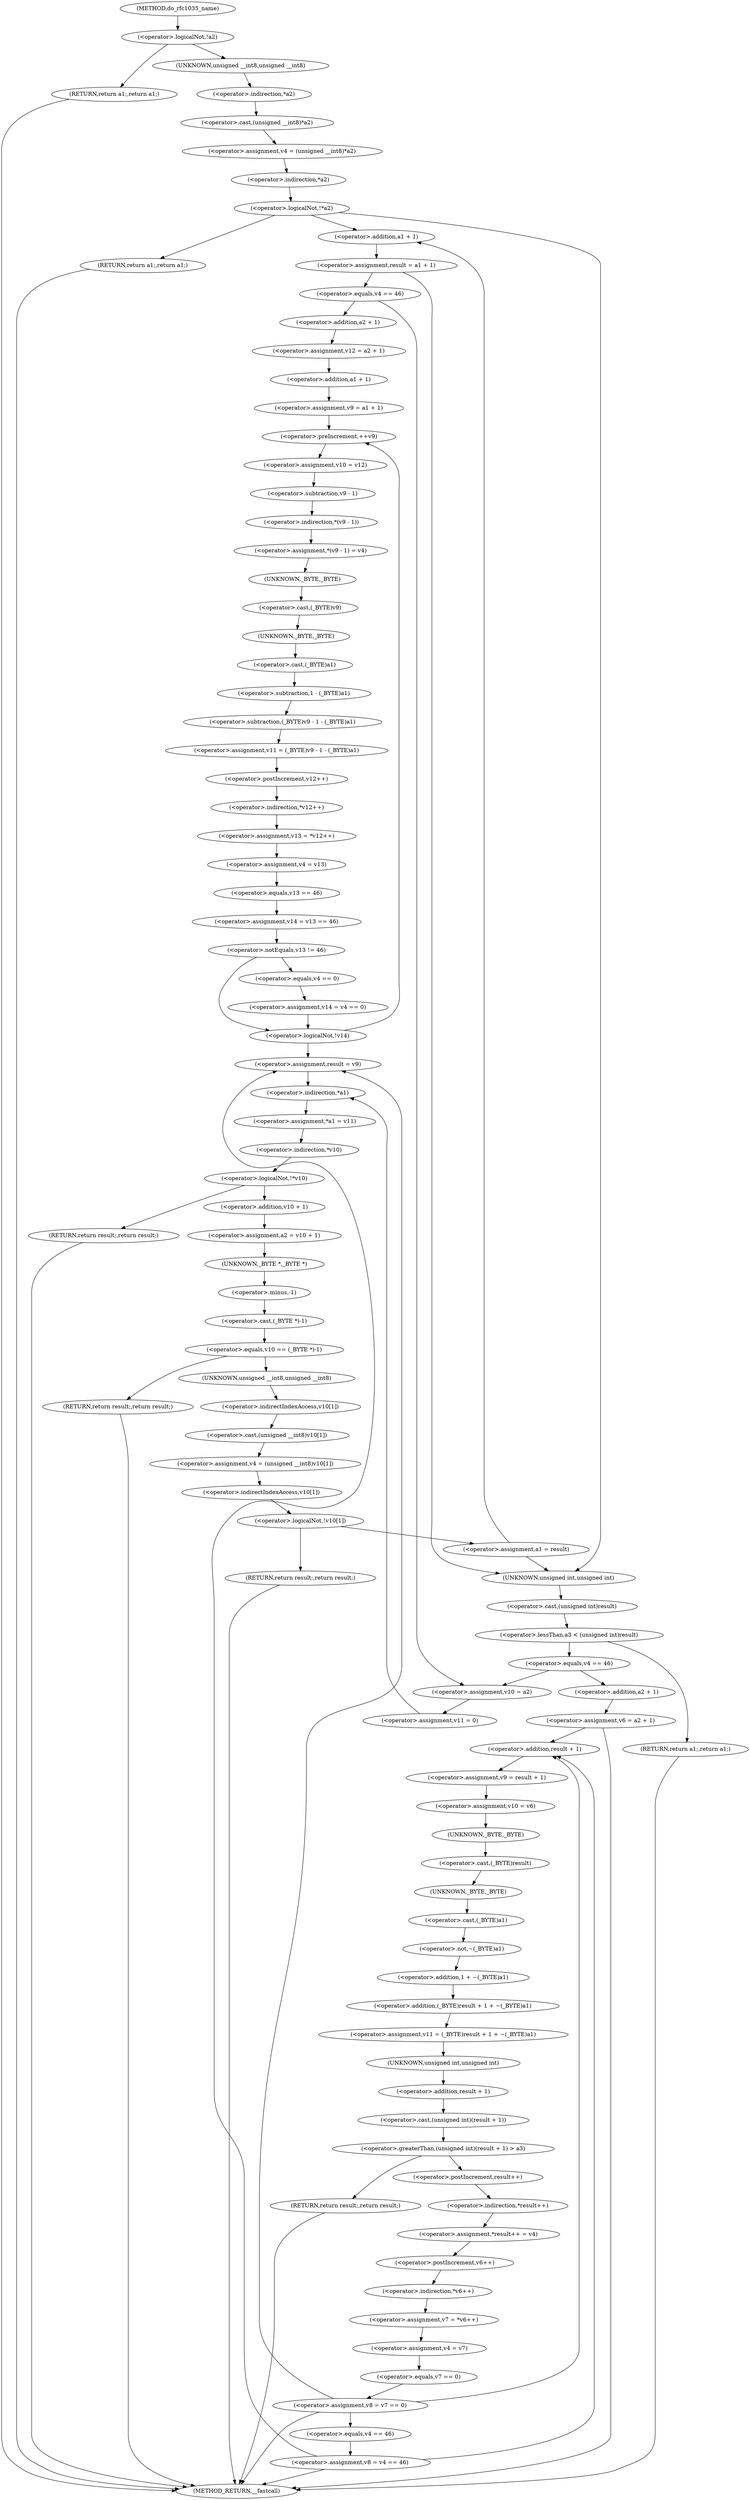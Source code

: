digraph do_rfc1035_name {  
"1000129" [label = "(<operator>.logicalNot,!a2)" ]
"1000131" [label = "(RETURN,return a1;,return a1;)" ]
"1000133" [label = "(<operator>.assignment,v4 = (unsigned __int8)*a2)" ]
"1000135" [label = "(<operator>.cast,(unsigned __int8)*a2)" ]
"1000136" [label = "(UNKNOWN,unsigned __int8,unsigned __int8)" ]
"1000137" [label = "(<operator>.indirection,*a2)" ]
"1000140" [label = "(<operator>.logicalNot,!*a2)" ]
"1000141" [label = "(<operator>.indirection,*a2)" ]
"1000143" [label = "(RETURN,return a1;,return a1;)" ]
"1000148" [label = "(<operator>.assignment,result = a1 + 1)" ]
"1000150" [label = "(<operator>.addition,a1 + 1)" ]
"1000157" [label = "(<operator>.equals,v4 == 46)" ]
"1000161" [label = "(<operator>.assignment,v12 = a2 + 1)" ]
"1000163" [label = "(<operator>.addition,a2 + 1)" ]
"1000166" [label = "(<operator>.assignment,v9 = a1 + 1)" ]
"1000168" [label = "(<operator>.addition,a1 + 1)" ]
"1000173" [label = "(<operator>.preIncrement,++v9)" ]
"1000175" [label = "(<operator>.assignment,v10 = v12)" ]
"1000178" [label = "(<operator>.assignment,*(v9 - 1) = v4)" ]
"1000179" [label = "(<operator>.indirection,*(v9 - 1))" ]
"1000180" [label = "(<operator>.subtraction,v9 - 1)" ]
"1000184" [label = "(<operator>.assignment,v11 = (_BYTE)v9 - 1 - (_BYTE)a1)" ]
"1000186" [label = "(<operator>.subtraction,(_BYTE)v9 - 1 - (_BYTE)a1)" ]
"1000187" [label = "(<operator>.cast,(_BYTE)v9)" ]
"1000188" [label = "(UNKNOWN,_BYTE,_BYTE)" ]
"1000190" [label = "(<operator>.subtraction,1 - (_BYTE)a1)" ]
"1000192" [label = "(<operator>.cast,(_BYTE)a1)" ]
"1000193" [label = "(UNKNOWN,_BYTE,_BYTE)" ]
"1000195" [label = "(<operator>.assignment,v13 = *v12++)" ]
"1000197" [label = "(<operator>.indirection,*v12++)" ]
"1000198" [label = "(<operator>.postIncrement,v12++)" ]
"1000200" [label = "(<operator>.assignment,v4 = v13)" ]
"1000203" [label = "(<operator>.assignment,v14 = v13 == 46)" ]
"1000205" [label = "(<operator>.equals,v13 == 46)" ]
"1000209" [label = "(<operator>.notEquals,v13 != 46)" ]
"1000212" [label = "(<operator>.assignment,v14 = v4 == 0)" ]
"1000214" [label = "(<operator>.equals,v4 == 0)" ]
"1000217" [label = "(<operator>.logicalNot,!v14)" ]
"1000220" [label = "(<operator>.assignment,result = v9)" ]
"1000224" [label = "(<operator>.assignment,*a1 = v11)" ]
"1000225" [label = "(<operator>.indirection,*a1)" ]
"1000229" [label = "(<operator>.logicalNot,!*v10)" ]
"1000230" [label = "(<operator>.indirection,*v10)" ]
"1000232" [label = "(RETURN,return result;,return result;)" ]
"1000234" [label = "(<operator>.assignment,a2 = v10 + 1)" ]
"1000236" [label = "(<operator>.addition,v10 + 1)" ]
"1000240" [label = "(<operator>.equals,v10 == (_BYTE *)-1)" ]
"1000242" [label = "(<operator>.cast,(_BYTE *)-1)" ]
"1000243" [label = "(UNKNOWN,_BYTE *,_BYTE *)" ]
"1000244" [label = "(<operator>.minus,-1)" ]
"1000246" [label = "(RETURN,return result;,return result;)" ]
"1000248" [label = "(<operator>.assignment,v4 = (unsigned __int8)v10[1])" ]
"1000250" [label = "(<operator>.cast,(unsigned __int8)v10[1])" ]
"1000251" [label = "(UNKNOWN,unsigned __int8,unsigned __int8)" ]
"1000252" [label = "(<operator>.indirectIndexAccess,v10[1])" ]
"1000256" [label = "(<operator>.logicalNot,!v10[1])" ]
"1000257" [label = "(<operator>.indirectIndexAccess,v10[1])" ]
"1000260" [label = "(RETURN,return result;,return result;)" ]
"1000262" [label = "(<operator>.assignment,a1 = result)" ]
"1000266" [label = "(<operator>.lessThan,a3 < (unsigned int)result)" ]
"1000268" [label = "(<operator>.cast,(unsigned int)result)" ]
"1000269" [label = "(UNKNOWN,unsigned int,unsigned int)" ]
"1000271" [label = "(RETURN,return a1;,return a1;)" ]
"1000274" [label = "(<operator>.equals,v4 == 46)" ]
"1000279" [label = "(<operator>.assignment,v10 = a2)" ]
"1000282" [label = "(<operator>.assignment,v11 = 0)" ]
"1000286" [label = "(<operator>.assignment,v6 = a2 + 1)" ]
"1000288" [label = "(<operator>.addition,a2 + 1)" ]
"1000294" [label = "(<operator>.assignment,v9 = result + 1)" ]
"1000296" [label = "(<operator>.addition,result + 1)" ]
"1000299" [label = "(<operator>.assignment,v10 = v6)" ]
"1000302" [label = "(<operator>.assignment,v11 = (_BYTE)result + 1 + ~(_BYTE)a1)" ]
"1000304" [label = "(<operator>.addition,(_BYTE)result + 1 + ~(_BYTE)a1)" ]
"1000305" [label = "(<operator>.cast,(_BYTE)result)" ]
"1000306" [label = "(UNKNOWN,_BYTE,_BYTE)" ]
"1000308" [label = "(<operator>.addition,1 + ~(_BYTE)a1)" ]
"1000310" [label = "(<operator>.not,~(_BYTE)a1)" ]
"1000311" [label = "(<operator>.cast,(_BYTE)a1)" ]
"1000312" [label = "(UNKNOWN,_BYTE,_BYTE)" ]
"1000315" [label = "(<operator>.greaterThan,(unsigned int)(result + 1) > a3)" ]
"1000316" [label = "(<operator>.cast,(unsigned int)(result + 1))" ]
"1000317" [label = "(UNKNOWN,unsigned int,unsigned int)" ]
"1000318" [label = "(<operator>.addition,result + 1)" ]
"1000322" [label = "(RETURN,return result;,return result;)" ]
"1000324" [label = "(<operator>.assignment,*result++ = v4)" ]
"1000325" [label = "(<operator>.indirection,*result++)" ]
"1000326" [label = "(<operator>.postIncrement,result++)" ]
"1000329" [label = "(<operator>.assignment,v7 = *v6++)" ]
"1000331" [label = "(<operator>.indirection,*v6++)" ]
"1000332" [label = "(<operator>.postIncrement,v6++)" ]
"1000334" [label = "(<operator>.assignment,v4 = v7)" ]
"1000337" [label = "(<operator>.assignment,v8 = v7 == 0)" ]
"1000339" [label = "(<operator>.equals,v7 == 0)" ]
"1000344" [label = "(<operator>.assignment,v8 = v4 == 46)" ]
"1000346" [label = "(<operator>.equals,v4 == 46)" ]
"1000112" [label = "(METHOD,do_rfc1035_name)" ]
"1000352" [label = "(METHOD_RETURN,__fastcall)" ]
  "1000129" -> "1000131" 
  "1000129" -> "1000136" 
  "1000131" -> "1000352" 
  "1000133" -> "1000141" 
  "1000135" -> "1000133" 
  "1000136" -> "1000137" 
  "1000137" -> "1000135" 
  "1000140" -> "1000143" 
  "1000140" -> "1000150" 
  "1000140" -> "1000269" 
  "1000141" -> "1000140" 
  "1000143" -> "1000352" 
  "1000148" -> "1000269" 
  "1000148" -> "1000157" 
  "1000150" -> "1000148" 
  "1000157" -> "1000279" 
  "1000157" -> "1000163" 
  "1000161" -> "1000168" 
  "1000163" -> "1000161" 
  "1000166" -> "1000173" 
  "1000168" -> "1000166" 
  "1000173" -> "1000175" 
  "1000175" -> "1000180" 
  "1000178" -> "1000188" 
  "1000179" -> "1000178" 
  "1000180" -> "1000179" 
  "1000184" -> "1000198" 
  "1000186" -> "1000184" 
  "1000187" -> "1000193" 
  "1000188" -> "1000187" 
  "1000190" -> "1000186" 
  "1000192" -> "1000190" 
  "1000193" -> "1000192" 
  "1000195" -> "1000200" 
  "1000197" -> "1000195" 
  "1000198" -> "1000197" 
  "1000200" -> "1000205" 
  "1000203" -> "1000209" 
  "1000205" -> "1000203" 
  "1000209" -> "1000217" 
  "1000209" -> "1000214" 
  "1000212" -> "1000217" 
  "1000214" -> "1000212" 
  "1000217" -> "1000173" 
  "1000217" -> "1000220" 
  "1000220" -> "1000225" 
  "1000224" -> "1000230" 
  "1000225" -> "1000224" 
  "1000229" -> "1000232" 
  "1000229" -> "1000236" 
  "1000230" -> "1000229" 
  "1000232" -> "1000352" 
  "1000234" -> "1000243" 
  "1000236" -> "1000234" 
  "1000240" -> "1000246" 
  "1000240" -> "1000251" 
  "1000242" -> "1000240" 
  "1000243" -> "1000244" 
  "1000244" -> "1000242" 
  "1000246" -> "1000352" 
  "1000248" -> "1000257" 
  "1000250" -> "1000248" 
  "1000251" -> "1000252" 
  "1000252" -> "1000250" 
  "1000256" -> "1000260" 
  "1000256" -> "1000262" 
  "1000257" -> "1000256" 
  "1000260" -> "1000352" 
  "1000262" -> "1000150" 
  "1000262" -> "1000269" 
  "1000266" -> "1000271" 
  "1000266" -> "1000274" 
  "1000268" -> "1000266" 
  "1000269" -> "1000268" 
  "1000271" -> "1000352" 
  "1000274" -> "1000279" 
  "1000274" -> "1000288" 
  "1000279" -> "1000282" 
  "1000282" -> "1000225" 
  "1000286" -> "1000352" 
  "1000286" -> "1000296" 
  "1000288" -> "1000286" 
  "1000294" -> "1000299" 
  "1000296" -> "1000294" 
  "1000299" -> "1000306" 
  "1000302" -> "1000317" 
  "1000304" -> "1000302" 
  "1000305" -> "1000312" 
  "1000306" -> "1000305" 
  "1000308" -> "1000304" 
  "1000310" -> "1000308" 
  "1000311" -> "1000310" 
  "1000312" -> "1000311" 
  "1000315" -> "1000322" 
  "1000315" -> "1000326" 
  "1000316" -> "1000315" 
  "1000317" -> "1000318" 
  "1000318" -> "1000316" 
  "1000322" -> "1000352" 
  "1000324" -> "1000332" 
  "1000325" -> "1000324" 
  "1000326" -> "1000325" 
  "1000329" -> "1000334" 
  "1000331" -> "1000329" 
  "1000332" -> "1000331" 
  "1000334" -> "1000339" 
  "1000337" -> "1000346" 
  "1000337" -> "1000352" 
  "1000337" -> "1000296" 
  "1000337" -> "1000220" 
  "1000339" -> "1000337" 
  "1000344" -> "1000352" 
  "1000344" -> "1000296" 
  "1000344" -> "1000220" 
  "1000346" -> "1000344" 
  "1000112" -> "1000129" 
}
